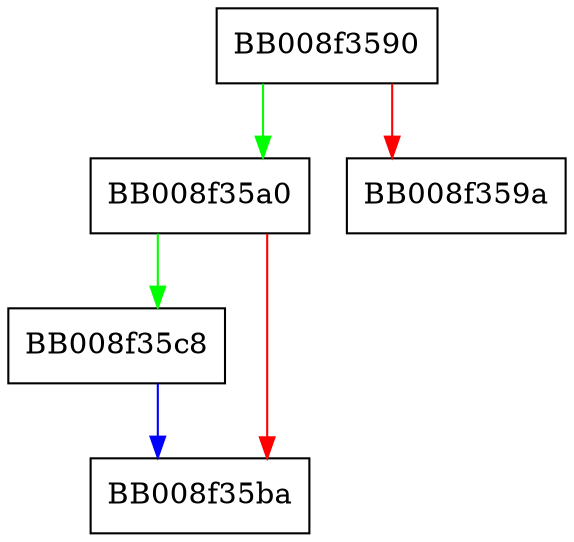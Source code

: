 digraph __libc_init_secure {
  node [shape="box"];
  graph [splines=ortho];
  BB008f3590 -> BB008f35a0 [color="green"];
  BB008f3590 -> BB008f359a [color="red"];
  BB008f35a0 -> BB008f35c8 [color="green"];
  BB008f35a0 -> BB008f35ba [color="red"];
  BB008f35c8 -> BB008f35ba [color="blue"];
}